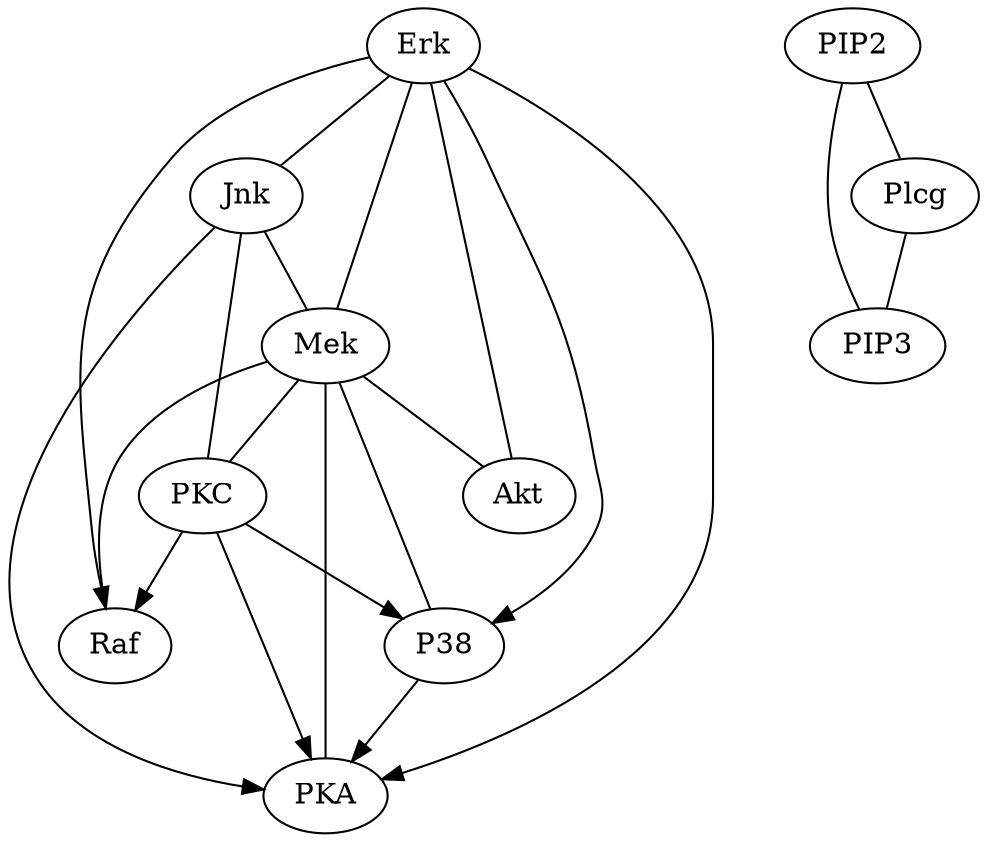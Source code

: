 digraph G {
    "Erk" -> "Raf";
    "PKC" -> "P38";
    "PKC" -> "Raf";
    "P38" -> "PKA";
    "Erk" -> "PKA";
    "Jnk" -> "PKA";
    "PKC" -> "PKA";
    "Erk" -> "P38";
    "Jnk" -> "Mek" [dir = none];
    "Mek" -> "PKC" [dir = none];
    "Erk" -> "Mek" [dir = none];
    "Jnk" -> "PKC" [dir = none];
    "Mek" -> "Akt" [dir = none];
    "Erk" -> "Jnk" [dir = none];
    "Mek" -> "Raf" [dir = none];
    "Mek" -> "P38" [dir = none];
    "Mek" -> "PKA" [dir = none];
    "PIP2" -> "PIP3" [dir = none];
    "PIP2" -> "Plcg" [dir = none];
    "Plcg" -> "PIP3" [dir = none];
    "Erk" -> "Akt" [dir = none];
}
